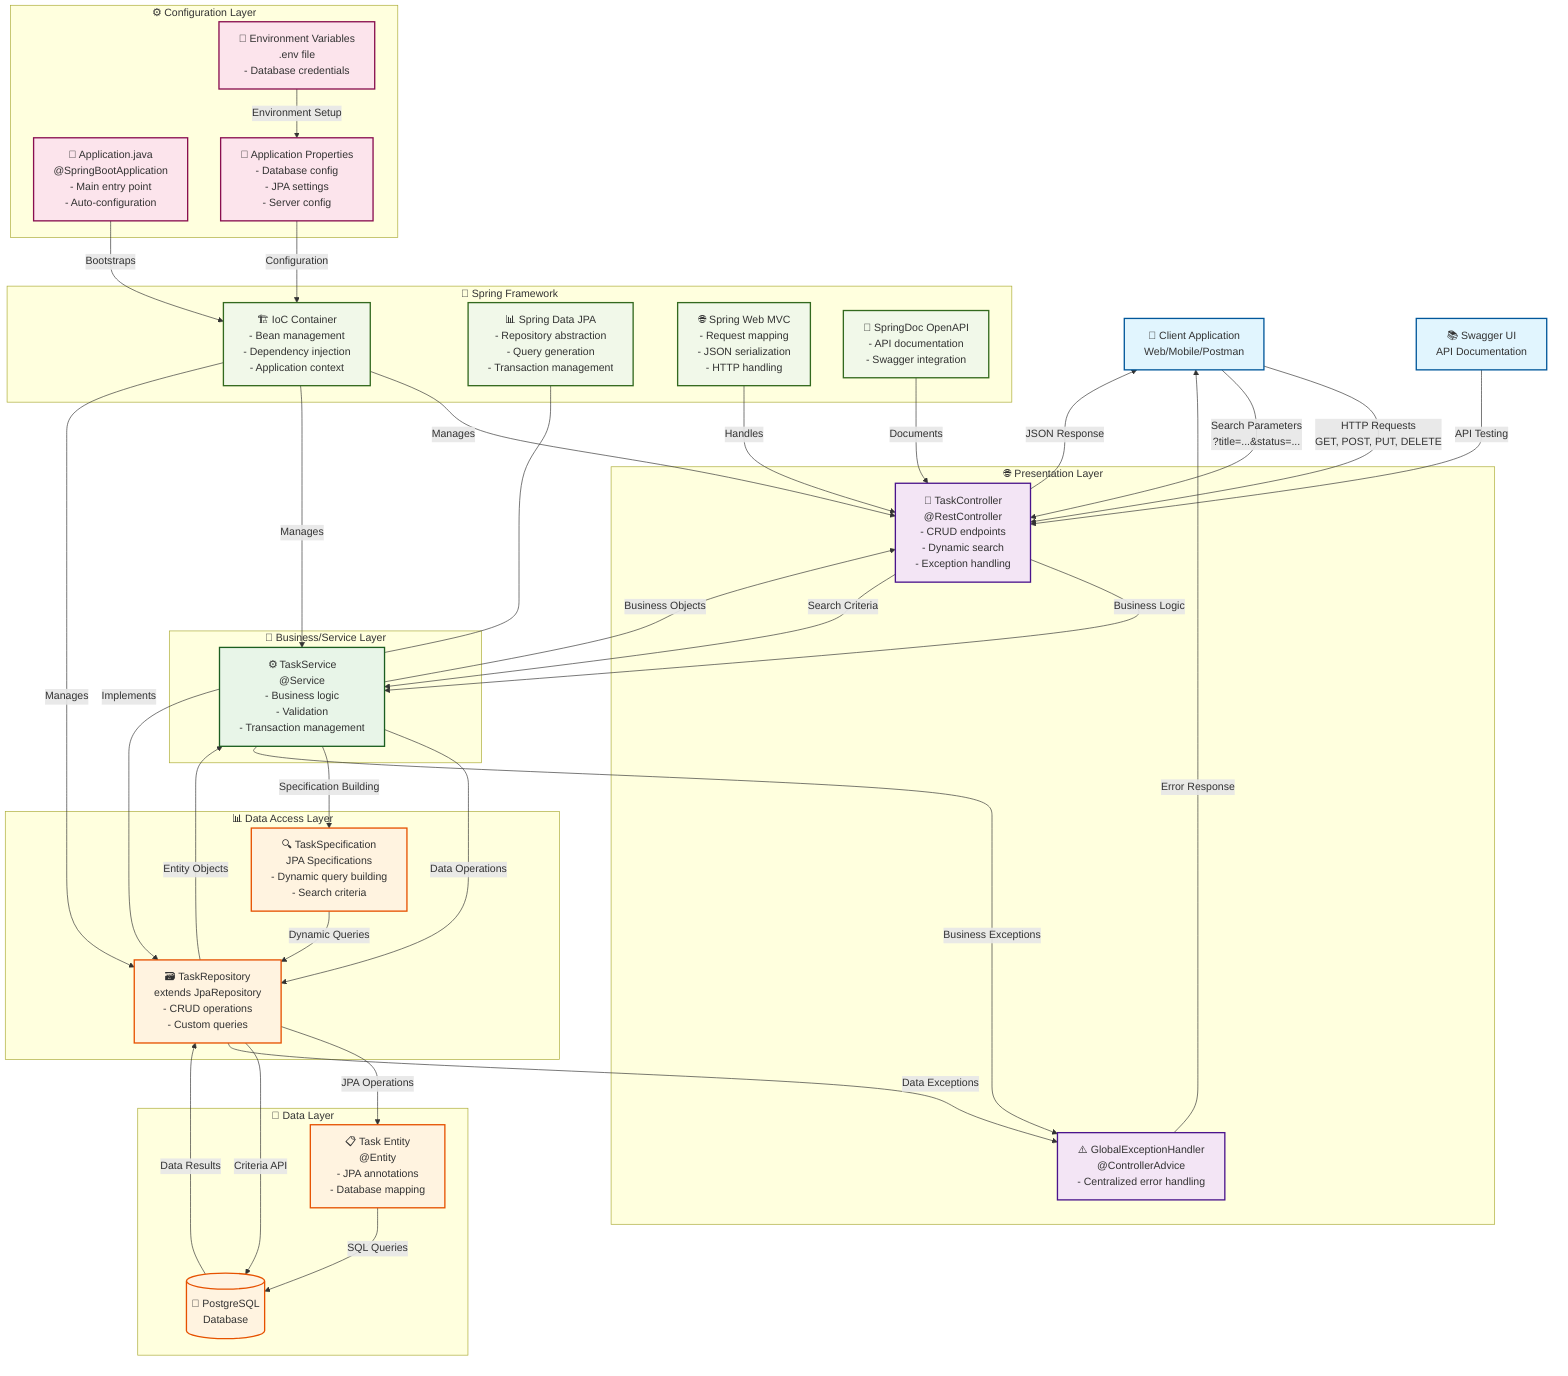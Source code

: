 graph TB
    %% External Layer
    Client[📱 Client Application<br/>Web/Mobile/Postman]
    SwaggerUI[📚 Swagger UI<br/>API Documentation]
    
    %% Presentation Layer
    subgraph "🌐 Presentation Layer"
        TaskController[🎯 TaskController<br/>@RestController<br/>- CRUD endpoints<br/>- Dynamic search<br/>- Exception handling]
        GlobalExceptionHandler[⚠️ GlobalExceptionHandler<br/>@ControllerAdvice<br/>- Centralized error handling]
    end
    
    %% Business Layer
    subgraph "💼 Business/Service Layer"
        TaskService[⚙️ TaskService<br/>@Service<br/>- Business logic<br/>- Validation<br/>- Transaction management]
    end
    
    %% Data Access Layer
    subgraph "📊 Data Access Layer"
        TaskRepository[🗃️ TaskRepository<br/>extends JpaRepository<br/>- CRUD operations<br/>- Custom queries]
        TaskSpecification[🔍 TaskSpecification<br/>JPA Specifications<br/>- Dynamic query building<br/>- Search criteria]
    end
    
    %% Data Layer
    subgraph "💾 Data Layer"
        TaskEntity[📋 Task Entity<br/>@Entity<br/>- JPA annotations<br/>- Database mapping]
        PostgreSQL[(🐘 PostgreSQL<br/>Database)]
    end
    
    %% Configuration & Infrastructure
    subgraph "⚙️ Configuration Layer"
        Application[🚀 Application.java<br/>@SpringBootApplication<br/>- Main entry point<br/>- Auto-configuration]
        AppConfig[📝 Application Properties<br/>- Database config<br/>- JPA settings<br/>- Server config]
        DotEnv[🔐 Environment Variables<br/>.env file<br/>- Database credentials]
    end
    
    %% Spring Framework Infrastructure
    subgraph "🌱 Spring Framework"
        IoC[🏗️ IoC Container<br/>- Bean management<br/>- Dependency injection<br/>- Application context]
        JPA[📊 Spring Data JPA<br/>- Repository abstraction<br/>- Query generation<br/>- Transaction management]
        Web[🌐 Spring Web MVC<br/>- Request mapping<br/>- JSON serialization<br/>- HTTP handling]
        OpenAPI[📖 SpringDoc OpenAPI<br/>- API documentation<br/>- Swagger integration]
    end
    
    %% Request Flow - Main CRUD Operations
    Client -->|HTTP Requests<br/>GET, POST, PUT, DELETE| TaskController
    SwaggerUI -->|API Testing| TaskController
    TaskController -->|Business Logic| TaskService
    TaskService -->|Data Operations| TaskRepository
    TaskRepository -->|JPA Operations| TaskEntity
    TaskEntity -->|SQL Queries| PostgreSQL
    
    %% Dynamic Search Flow
    Client -->|Search Parameters<br/>?title=...&status=...| TaskController
    TaskController -->|Search Criteria| TaskService
    TaskService -->|Specification Building| TaskSpecification
    TaskSpecification -->|Dynamic Queries| TaskRepository
    TaskRepository -->|Criteria API| PostgreSQL
    
    %% Configuration Dependencies
    Application -->|Bootstraps| IoC
    AppConfig -->|Configuration| IoC
    DotEnv -->|Environment Setup| AppConfig
    
    %% Framework Integration
    IoC -->|Manages| TaskController
    IoC -->|Manages| TaskService
    IoC -->|Manages| TaskRepository
    JPA -->|Implements| TaskRepository
    Web -->|Handles| TaskController
    OpenAPI -->|Documents| TaskController
    
    %% Exception Flow
    TaskService -->|Business Exceptions| GlobalExceptionHandler
    TaskRepository -->|Data Exceptions| GlobalExceptionHandler
    GlobalExceptionHandler -->|Error Response| Client
    
    %% Response Flow
    PostgreSQL -->|Data Results| TaskRepository
    TaskRepository -->|Entity Objects| TaskService
    TaskService -->|Business Objects| TaskController
    TaskController -->|JSON Response| Client
    
    %% Styling
    classDef clientStyle fill:#e1f5fe,stroke:#01579b,stroke-width:2px
    classDef controllerStyle fill:#f3e5f5,stroke:#4a148c,stroke-width:2px
    classDef serviceStyle fill:#e8f5e8,stroke:#1b5e20,stroke-width:2px
    classDef dataStyle fill:#fff3e0,stroke:#e65100,stroke-width:2px
    classDef configStyle fill:#fce4ec,stroke:#880e4f,stroke-width:2px
    classDef frameworkStyle fill:#f1f8e9,stroke:#33691e,stroke-width:2px
    
    class Client,SwaggerUI clientStyle
    class TaskController,GlobalExceptionHandler controllerStyle
    class TaskService serviceStyle
    class TaskRepository,TaskSpecification,TaskEntity,PostgreSQL dataStyle
    class Application,AppConfig,DotEnv configStyle
    class IoC,JPA,Web,OpenAPI frameworkStyle